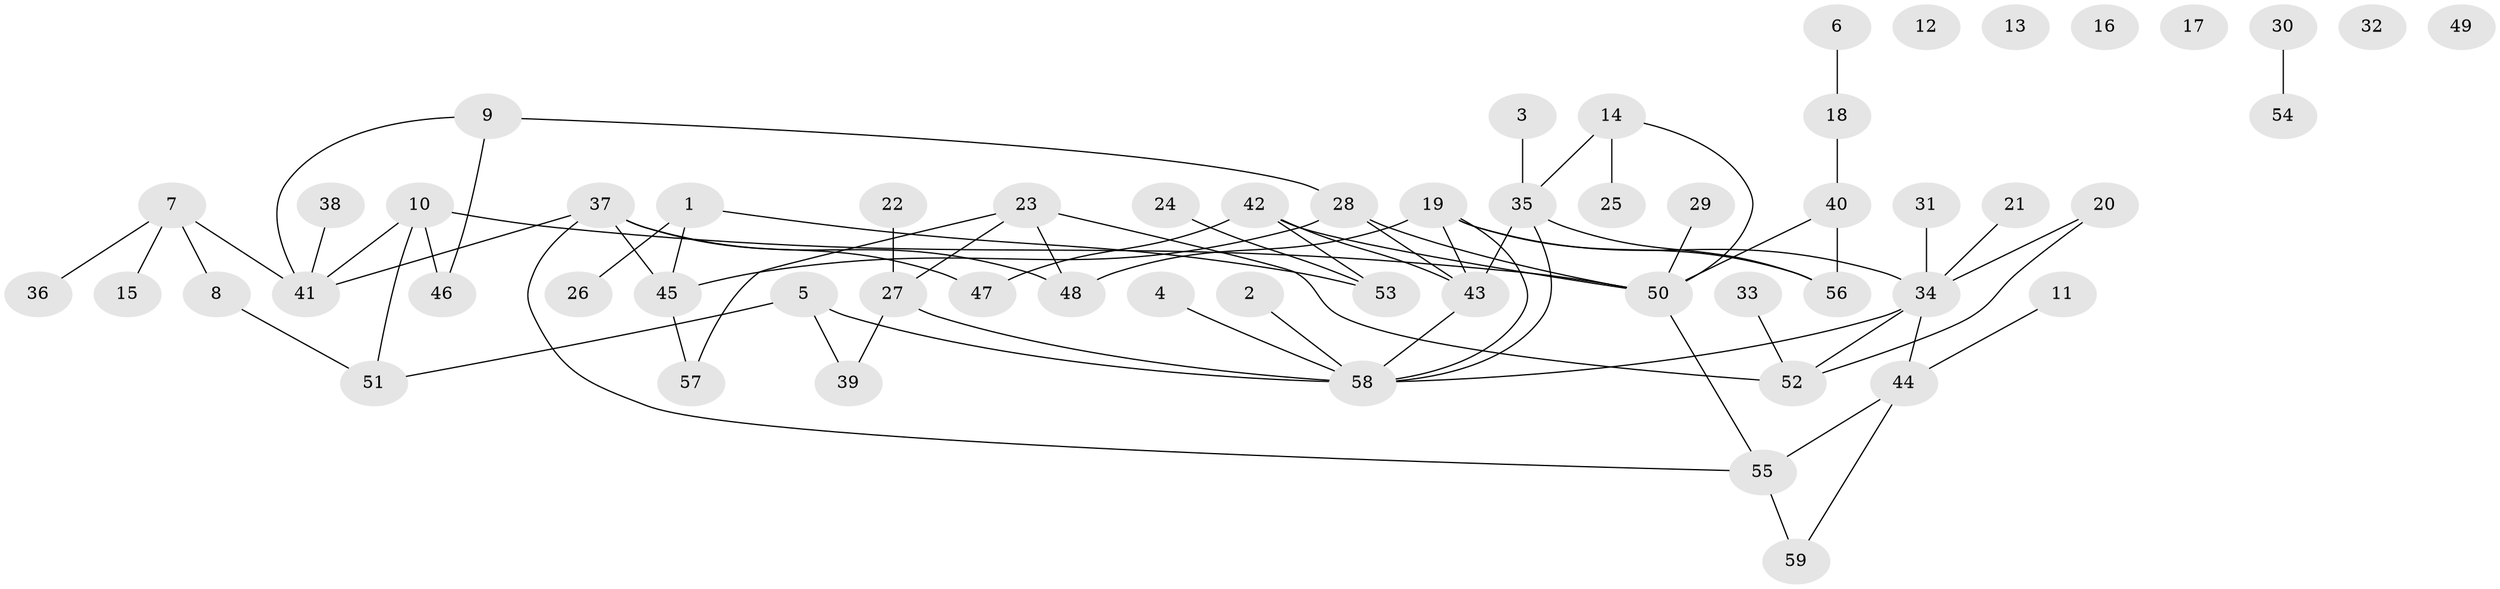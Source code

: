 // Generated by graph-tools (version 1.1) at 2025/25/03/09/25 03:25:17]
// undirected, 59 vertices, 74 edges
graph export_dot {
graph [start="1"]
  node [color=gray90,style=filled];
  1;
  2;
  3;
  4;
  5;
  6;
  7;
  8;
  9;
  10;
  11;
  12;
  13;
  14;
  15;
  16;
  17;
  18;
  19;
  20;
  21;
  22;
  23;
  24;
  25;
  26;
  27;
  28;
  29;
  30;
  31;
  32;
  33;
  34;
  35;
  36;
  37;
  38;
  39;
  40;
  41;
  42;
  43;
  44;
  45;
  46;
  47;
  48;
  49;
  50;
  51;
  52;
  53;
  54;
  55;
  56;
  57;
  58;
  59;
  1 -- 26;
  1 -- 45;
  1 -- 53;
  2 -- 58;
  3 -- 35;
  4 -- 58;
  5 -- 39;
  5 -- 51;
  5 -- 58;
  6 -- 18;
  7 -- 8;
  7 -- 15;
  7 -- 36;
  7 -- 41;
  8 -- 51;
  9 -- 28;
  9 -- 41;
  9 -- 46;
  10 -- 41;
  10 -- 46;
  10 -- 50;
  10 -- 51;
  11 -- 44;
  14 -- 25;
  14 -- 35;
  14 -- 50;
  18 -- 40;
  19 -- 34;
  19 -- 43;
  19 -- 48;
  19 -- 56;
  19 -- 58;
  20 -- 34;
  20 -- 52;
  21 -- 34;
  22 -- 27;
  23 -- 27;
  23 -- 48;
  23 -- 52;
  23 -- 57;
  24 -- 53;
  27 -- 39;
  27 -- 58;
  28 -- 43;
  28 -- 45;
  28 -- 50;
  29 -- 50;
  30 -- 54;
  31 -- 34;
  33 -- 52;
  34 -- 44;
  34 -- 52;
  34 -- 58;
  35 -- 43;
  35 -- 56;
  35 -- 58;
  37 -- 41;
  37 -- 45;
  37 -- 47;
  37 -- 48;
  37 -- 55;
  38 -- 41;
  40 -- 50;
  40 -- 56;
  42 -- 43;
  42 -- 47;
  42 -- 50;
  42 -- 53;
  43 -- 58;
  44 -- 55;
  44 -- 59;
  45 -- 57;
  50 -- 55;
  55 -- 59;
}
